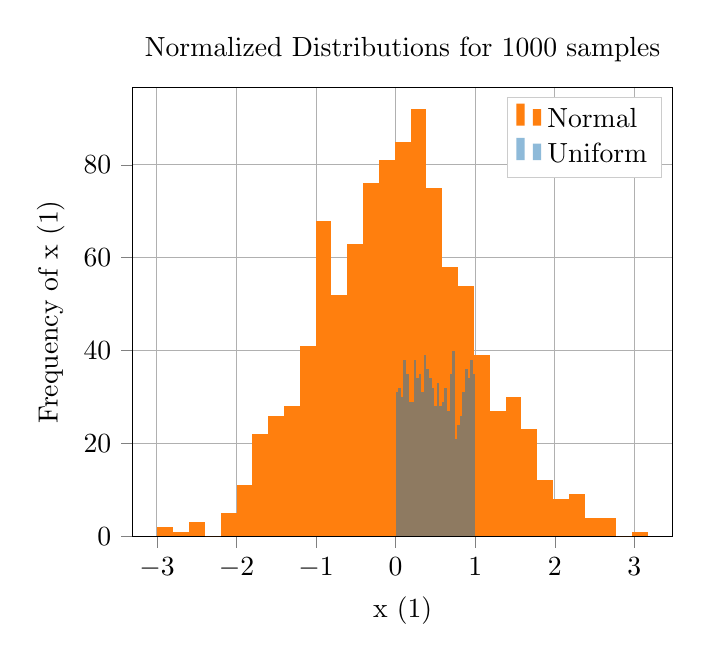 % This file was created by matplotlib2tikz v0.6.18.
\begin{tikzpicture}

\definecolor{color0}{rgb}{0.122,0.467,0.706}
\definecolor{color1}{rgb}{1,0.498,0.055}

\begin{axis}[
legend cell align={left},
legend entries={{Normal},{Uniform}},
legend style={draw=white!80.0!black},
tick align=outside,
tick pos=left,
title={Normalized Distributions for 1000 samples},
x grid style={white!69.02!black},
xlabel={x (1)},
xmajorgrids,
xmin=-3.303, xmax=3.479,
y grid style={white!69.02!black},
ylabel={Frequency of x (1)},
ymajorgrids,
ymin=0, ymax=96.6
]
\addlegendimage{ybar,ybar legend,fill=color1,draw opacity=0};
\draw[fill=color1,draw opacity=0] (axis cs:-2.995,0) rectangle (axis cs:-2.796,2);
\draw[fill=color1,draw opacity=0] (axis cs:-2.796,0) rectangle (axis cs:-2.597,1);
\draw[fill=color1,draw opacity=0] (axis cs:-2.597,0) rectangle (axis cs:-2.398,3);
\draw[fill=color1,draw opacity=0] (axis cs:-2.398,0) rectangle (axis cs:-2.199,0);
\draw[fill=color1,draw opacity=0] (axis cs:-2.199,0) rectangle (axis cs:-2.0,5);
\draw[fill=color1,draw opacity=0] (axis cs:-2.0,0) rectangle (axis cs:-1.801,11);
\draw[fill=color1,draw opacity=0] (axis cs:-1.801,0) rectangle (axis cs:-1.602,22);
\draw[fill=color1,draw opacity=0] (axis cs:-1.602,0) rectangle (axis cs:-1.403,26);
\draw[fill=color1,draw opacity=0] (axis cs:-1.403,0) rectangle (axis cs:-1.205,28);
\draw[fill=color1,draw opacity=0] (axis cs:-1.205,0) rectangle (axis cs:-1.006,41);
\draw[fill=color1,draw opacity=0] (axis cs:-1.006,0) rectangle (axis cs:-0.807,68);
\draw[fill=color1,draw opacity=0] (axis cs:-0.807,0) rectangle (axis cs:-0.608,52);
\draw[fill=color1,draw opacity=0] (axis cs:-0.608,0) rectangle (axis cs:-0.409,63);
\draw[fill=color1,draw opacity=0] (axis cs:-0.409,0) rectangle (axis cs:-0.21,76);
\draw[fill=color1,draw opacity=0] (axis cs:-0.21,0) rectangle (axis cs:-0.011,81);
\draw[fill=color1,draw opacity=0] (axis cs:-0.011,0) rectangle (axis cs:0.188,85);
\draw[fill=color1,draw opacity=0] (axis cs:0.188,0) rectangle (axis cs:0.387,92);
\draw[fill=color1,draw opacity=0] (axis cs:0.387,0) rectangle (axis cs:0.585,75);
\draw[fill=color1,draw opacity=0] (axis cs:0.585,0) rectangle (axis cs:0.784,58);
\draw[fill=color1,draw opacity=0] (axis cs:0.784,0) rectangle (axis cs:0.983,54);
\draw[fill=color1,draw opacity=0] (axis cs:0.983,0) rectangle (axis cs:1.182,39);
\draw[fill=color1,draw opacity=0] (axis cs:1.182,0) rectangle (axis cs:1.381,27);
\draw[fill=color1,draw opacity=0] (axis cs:1.381,0) rectangle (axis cs:1.58,30);
\draw[fill=color1,draw opacity=0] (axis cs:1.58,0) rectangle (axis cs:1.779,23);
\draw[fill=color1,draw opacity=0] (axis cs:1.779,0) rectangle (axis cs:1.978,12);
\draw[fill=color1,draw opacity=0] (axis cs:1.978,0) rectangle (axis cs:2.177,8);
\draw[fill=color1,draw opacity=0] (axis cs:2.177,0) rectangle (axis cs:2.375,9);
\draw[fill=color1,draw opacity=0] (axis cs:2.375,0) rectangle (axis cs:2.574,4);
\draw[fill=color1,draw opacity=0] (axis cs:2.574,0) rectangle (axis cs:2.773,4);
\draw[fill=color1,draw opacity=0] (axis cs:2.773,0) rectangle (axis cs:2.972,0);
\draw[fill=color1,draw opacity=0] (axis cs:2.972,0) rectangle (axis cs:3.171,1);
\addlegendimage{ybar,ybar legend,fill=color0,draw opacity=0,fill opacity=0.5};
\draw[fill=color0,draw opacity=0,fill opacity=0.5] (axis cs:0.001,0) rectangle (axis cs:0.033,31);
\draw[fill=color0,draw opacity=0,fill opacity=0.5] (axis cs:0.033,0) rectangle (axis cs:0.065,32);
\draw[fill=color0,draw opacity=0,fill opacity=0.5] (axis cs:0.065,0) rectangle (axis cs:0.097,30);
\draw[fill=color0,draw opacity=0,fill opacity=0.5] (axis cs:0.097,0) rectangle (axis cs:0.129,38);
\draw[fill=color0,draw opacity=0,fill opacity=0.5] (axis cs:0.129,0) rectangle (axis cs:0.162,35);
\draw[fill=color0,draw opacity=0,fill opacity=0.5] (axis cs:0.162,0) rectangle (axis cs:0.194,29);
\draw[fill=color0,draw opacity=0,fill opacity=0.5] (axis cs:0.194,0) rectangle (axis cs:0.226,29);
\draw[fill=color0,draw opacity=0,fill opacity=0.5] (axis cs:0.226,0) rectangle (axis cs:0.258,38);
\draw[fill=color0,draw opacity=0,fill opacity=0.5] (axis cs:0.258,0) rectangle (axis cs:0.291,34);
\draw[fill=color0,draw opacity=0,fill opacity=0.5] (axis cs:0.291,0) rectangle (axis cs:0.323,35);
\draw[fill=color0,draw opacity=0,fill opacity=0.5] (axis cs:0.323,0) rectangle (axis cs:0.355,31);
\draw[fill=color0,draw opacity=0,fill opacity=0.5] (axis cs:0.355,0) rectangle (axis cs:0.387,39);
\draw[fill=color0,draw opacity=0,fill opacity=0.5] (axis cs:0.387,0) rectangle (axis cs:0.42,36);
\draw[fill=color0,draw opacity=0,fill opacity=0.5] (axis cs:0.42,0) rectangle (axis cs:0.452,34);
\draw[fill=color0,draw opacity=0,fill opacity=0.5] (axis cs:0.452,0) rectangle (axis cs:0.484,32);
\draw[fill=color0,draw opacity=0,fill opacity=0.5] (axis cs:0.484,0) rectangle (axis cs:0.516,28);
\draw[fill=color0,draw opacity=0,fill opacity=0.5] (axis cs:0.516,0) rectangle (axis cs:0.549,33);
\draw[fill=color0,draw opacity=0,fill opacity=0.5] (axis cs:0.549,0) rectangle (axis cs:0.581,28);
\draw[fill=color0,draw opacity=0,fill opacity=0.5] (axis cs:0.581,0) rectangle (axis cs:0.613,29);
\draw[fill=color0,draw opacity=0,fill opacity=0.5] (axis cs:0.613,0) rectangle (axis cs:0.645,32);
\draw[fill=color0,draw opacity=0,fill opacity=0.5] (axis cs:0.645,0) rectangle (axis cs:0.677,27);
\draw[fill=color0,draw opacity=0,fill opacity=0.5] (axis cs:0.677,0) rectangle (axis cs:0.71,35);
\draw[fill=color0,draw opacity=0,fill opacity=0.5] (axis cs:0.71,0) rectangle (axis cs:0.742,40);
\draw[fill=color0,draw opacity=0,fill opacity=0.5] (axis cs:0.742,0) rectangle (axis cs:0.774,21);
\draw[fill=color0,draw opacity=0,fill opacity=0.5] (axis cs:0.774,0) rectangle (axis cs:0.806,24);
\draw[fill=color0,draw opacity=0,fill opacity=0.5] (axis cs:0.806,0) rectangle (axis cs:0.839,26);
\draw[fill=color0,draw opacity=0,fill opacity=0.5] (axis cs:0.839,0) rectangle (axis cs:0.871,31);
\draw[fill=color0,draw opacity=0,fill opacity=0.5] (axis cs:0.871,0) rectangle (axis cs:0.903,36);
\draw[fill=color0,draw opacity=0,fill opacity=0.5] (axis cs:0.903,0) rectangle (axis cs:0.935,34);
\draw[fill=color0,draw opacity=0,fill opacity=0.5] (axis cs:0.935,0) rectangle (axis cs:0.968,38);
\draw[fill=color0,draw opacity=0,fill opacity=0.5] (axis cs:0.968,0) rectangle (axis cs:1.0,35);
\end{axis}

\end{tikzpicture}